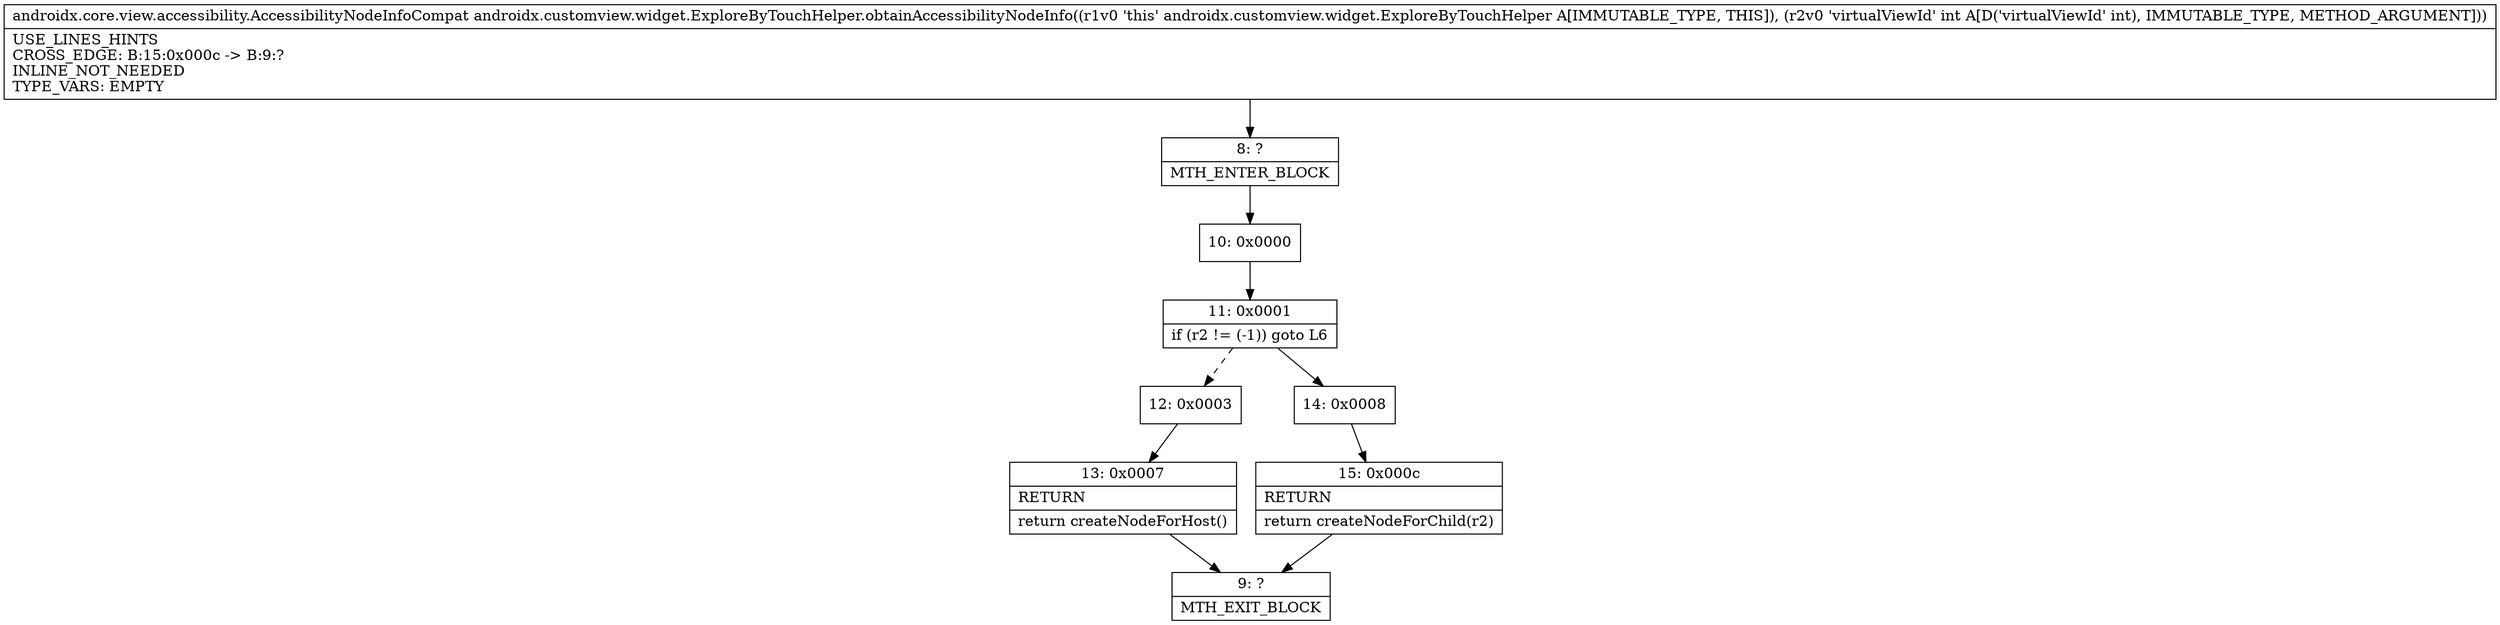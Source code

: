 digraph "CFG forandroidx.customview.widget.ExploreByTouchHelper.obtainAccessibilityNodeInfo(I)Landroidx\/core\/view\/accessibility\/AccessibilityNodeInfoCompat;" {
Node_8 [shape=record,label="{8\:\ ?|MTH_ENTER_BLOCK\l}"];
Node_10 [shape=record,label="{10\:\ 0x0000}"];
Node_11 [shape=record,label="{11\:\ 0x0001|if (r2 != (\-1)) goto L6\l}"];
Node_12 [shape=record,label="{12\:\ 0x0003}"];
Node_13 [shape=record,label="{13\:\ 0x0007|RETURN\l|return createNodeForHost()\l}"];
Node_9 [shape=record,label="{9\:\ ?|MTH_EXIT_BLOCK\l}"];
Node_14 [shape=record,label="{14\:\ 0x0008}"];
Node_15 [shape=record,label="{15\:\ 0x000c|RETURN\l|return createNodeForChild(r2)\l}"];
MethodNode[shape=record,label="{androidx.core.view.accessibility.AccessibilityNodeInfoCompat androidx.customview.widget.ExploreByTouchHelper.obtainAccessibilityNodeInfo((r1v0 'this' androidx.customview.widget.ExploreByTouchHelper A[IMMUTABLE_TYPE, THIS]), (r2v0 'virtualViewId' int A[D('virtualViewId' int), IMMUTABLE_TYPE, METHOD_ARGUMENT]))  | USE_LINES_HINTS\lCROSS_EDGE: B:15:0x000c \-\> B:9:?\lINLINE_NOT_NEEDED\lTYPE_VARS: EMPTY\l}"];
MethodNode -> Node_8;Node_8 -> Node_10;
Node_10 -> Node_11;
Node_11 -> Node_12[style=dashed];
Node_11 -> Node_14;
Node_12 -> Node_13;
Node_13 -> Node_9;
Node_14 -> Node_15;
Node_15 -> Node_9;
}


